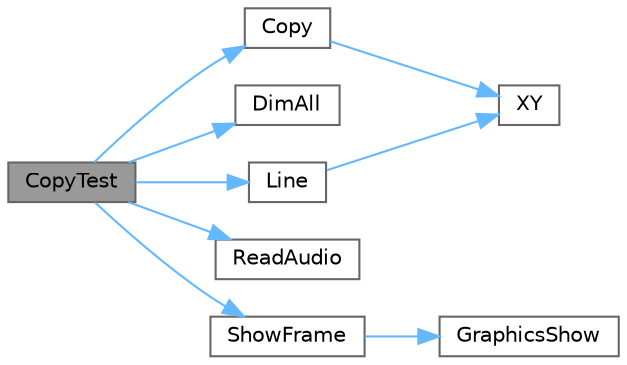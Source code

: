 digraph "CopyTest"
{
 // INTERACTIVE_SVG=YES
 // LATEX_PDF_SIZE
  bgcolor="transparent";
  edge [fontname=Helvetica,fontsize=10,labelfontname=Helvetica,labelfontsize=10];
  node [fontname=Helvetica,fontsize=10,shape=box,height=0.2,width=0.4];
  rankdir="LR";
  Node1 [id="Node000001",label="CopyTest",height=0.2,width=0.4,color="gray40", fillcolor="grey60", style="filled", fontcolor="black",tooltip=" "];
  Node1 -> Node2 [id="edge1_Node000001_Node000002",color="steelblue1",style="solid",tooltip=" "];
  Node2 [id="Node000002",label="Copy",height=0.2,width=0.4,color="grey40", fillcolor="white", style="filled",URL="$d6/d43/funky_8cpp_ae9798cb13b5c6a6a4d37863426e6d297.html#ae9798cb13b5c6a6a4d37863426e6d297",tooltip=" "];
  Node2 -> Node3 [id="edge2_Node000002_Node000003",color="steelblue1",style="solid",tooltip=" "];
  Node3 [id="Node000003",label="XY",height=0.2,width=0.4,color="grey40", fillcolor="white", style="filled",URL="$d6/d43/funky_8cpp_a1588dd85b5eadaa062cf10ab251f486f.html#a1588dd85b5eadaa062cf10ab251f486f",tooltip=" "];
  Node1 -> Node4 [id="edge3_Node000001_Node000004",color="steelblue1",style="solid",tooltip=" "];
  Node4 [id="Node000004",label="DimAll",height=0.2,width=0.4,color="grey40", fillcolor="white", style="filled",URL="$d6/d43/funky_8cpp_a9e8693c3e60974108ad9a80f3c741159.html#a9e8693c3e60974108ad9a80f3c741159",tooltip=" "];
  Node1 -> Node5 [id="edge4_Node000001_Node000005",color="steelblue1",style="solid",tooltip=" "];
  Node5 [id="Node000005",label="Line",height=0.2,width=0.4,color="grey40", fillcolor="white", style="filled",URL="$d6/d43/funky_8cpp_ae4115b5faae21c6d68c9083e2955a9e0.html#ae4115b5faae21c6d68c9083e2955a9e0",tooltip=" "];
  Node5 -> Node3 [id="edge5_Node000005_Node000003",color="steelblue1",style="solid",tooltip=" "];
  Node1 -> Node6 [id="edge6_Node000001_Node000006",color="steelblue1",style="solid",tooltip=" "];
  Node6 [id="Node000006",label="ReadAudio",height=0.2,width=0.4,color="grey40", fillcolor="white", style="filled",URL="$d6/d43/funky_8cpp_a732c5e52f87e01ec126bb5c957e002eb.html#a732c5e52f87e01ec126bb5c957e002eb",tooltip=" "];
  Node1 -> Node7 [id="edge7_Node000001_Node000007",color="steelblue1",style="solid",tooltip=" "];
  Node7 [id="Node000007",label="ShowFrame",height=0.2,width=0.4,color="grey40", fillcolor="white", style="filled",URL="$d6/d43/funky_8cpp_ad6d911a3ab6bc1ecf4eb45713d86895b.html#ad6d911a3ab6bc1ecf4eb45713d86895b",tooltip=" "];
  Node7 -> Node8 [id="edge8_Node000007_Node000008",color="steelblue1",style="solid",tooltip=" "];
  Node8 [id="Node000008",label="GraphicsShow",height=0.2,width=0.4,color="grey40", fillcolor="white", style="filled",URL="$de/da1/gfx_8cpp_ad896a9713e06cf986a48d1e652b5e445.html#ad896a9713e06cf986a48d1e652b5e445",tooltip=" "];
}
